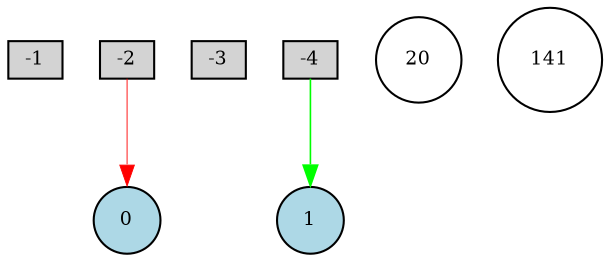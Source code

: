 digraph {
	node [fontsize=9 height=0.2 shape=circle width=0.2]
	-1 [fillcolor=lightgray shape=box style=filled]
	-2 [fillcolor=lightgray shape=box style=filled]
	-3 [fillcolor=lightgray shape=box style=filled]
	-4 [fillcolor=lightgray shape=box style=filled]
	0 [fillcolor=lightblue style=filled]
	1 [fillcolor=lightblue style=filled]
	20 [fillcolor=white style=filled]
	141 [fillcolor=white style=filled]
	-4 -> 1 [color=green penwidth=0.7745256832688773 style=solid]
	-2 -> 0 [color=red penwidth=0.43094600528241656 style=solid]
}

